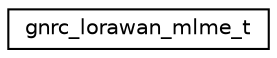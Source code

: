 digraph "Graphical Class Hierarchy"
{
 // LATEX_PDF_SIZE
  edge [fontname="Helvetica",fontsize="10",labelfontname="Helvetica",labelfontsize="10"];
  node [fontname="Helvetica",fontsize="10",shape=record];
  rankdir="LR";
  Node0 [label="gnrc_lorawan_mlme_t",height=0.2,width=0.4,color="black", fillcolor="white", style="filled",URL="$structgnrc__lorawan__mlme__t.html",tooltip="MLME service access point descriptor."];
}
